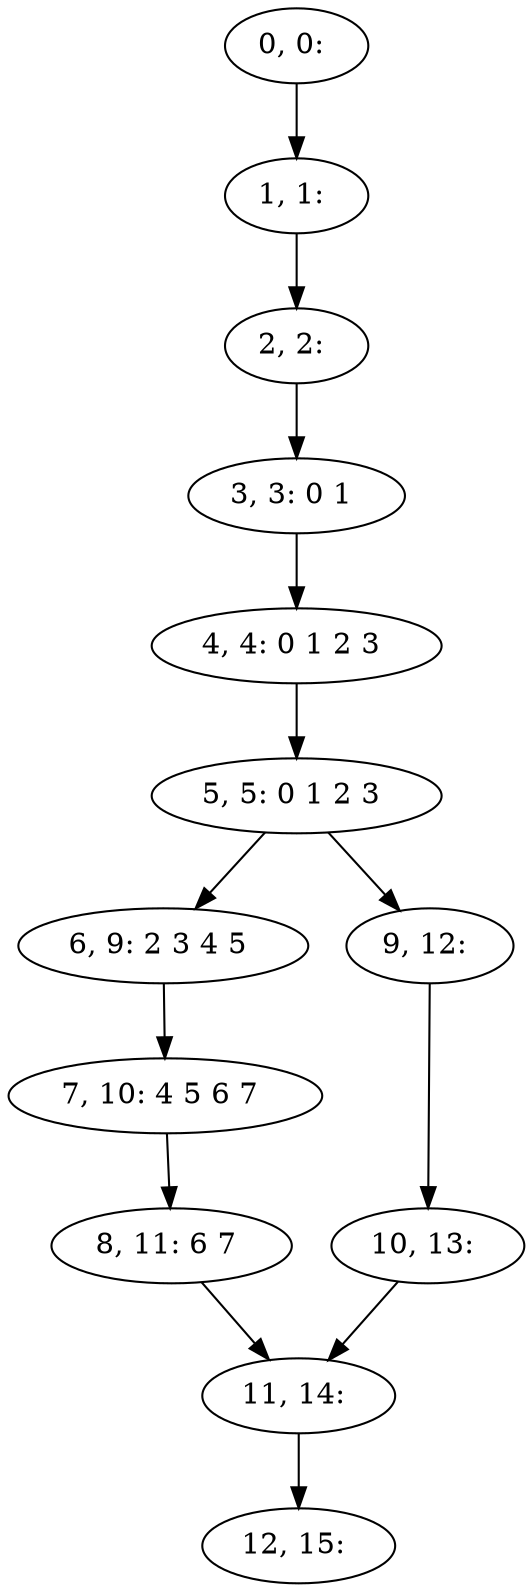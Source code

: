 digraph G {
0[label="0, 0: "];
1[label="1, 1: "];
2[label="2, 2: "];
3[label="3, 3: 0 1 "];
4[label="4, 4: 0 1 2 3 "];
5[label="5, 5: 0 1 2 3 "];
6[label="6, 9: 2 3 4 5 "];
7[label="7, 10: 4 5 6 7 "];
8[label="8, 11: 6 7 "];
9[label="9, 12: "];
10[label="10, 13: "];
11[label="11, 14: "];
12[label="12, 15: "];
0->1 ;
1->2 ;
2->3 ;
3->4 ;
4->5 ;
5->6 ;
5->9 ;
6->7 ;
7->8 ;
8->11 ;
9->10 ;
10->11 ;
11->12 ;
}
